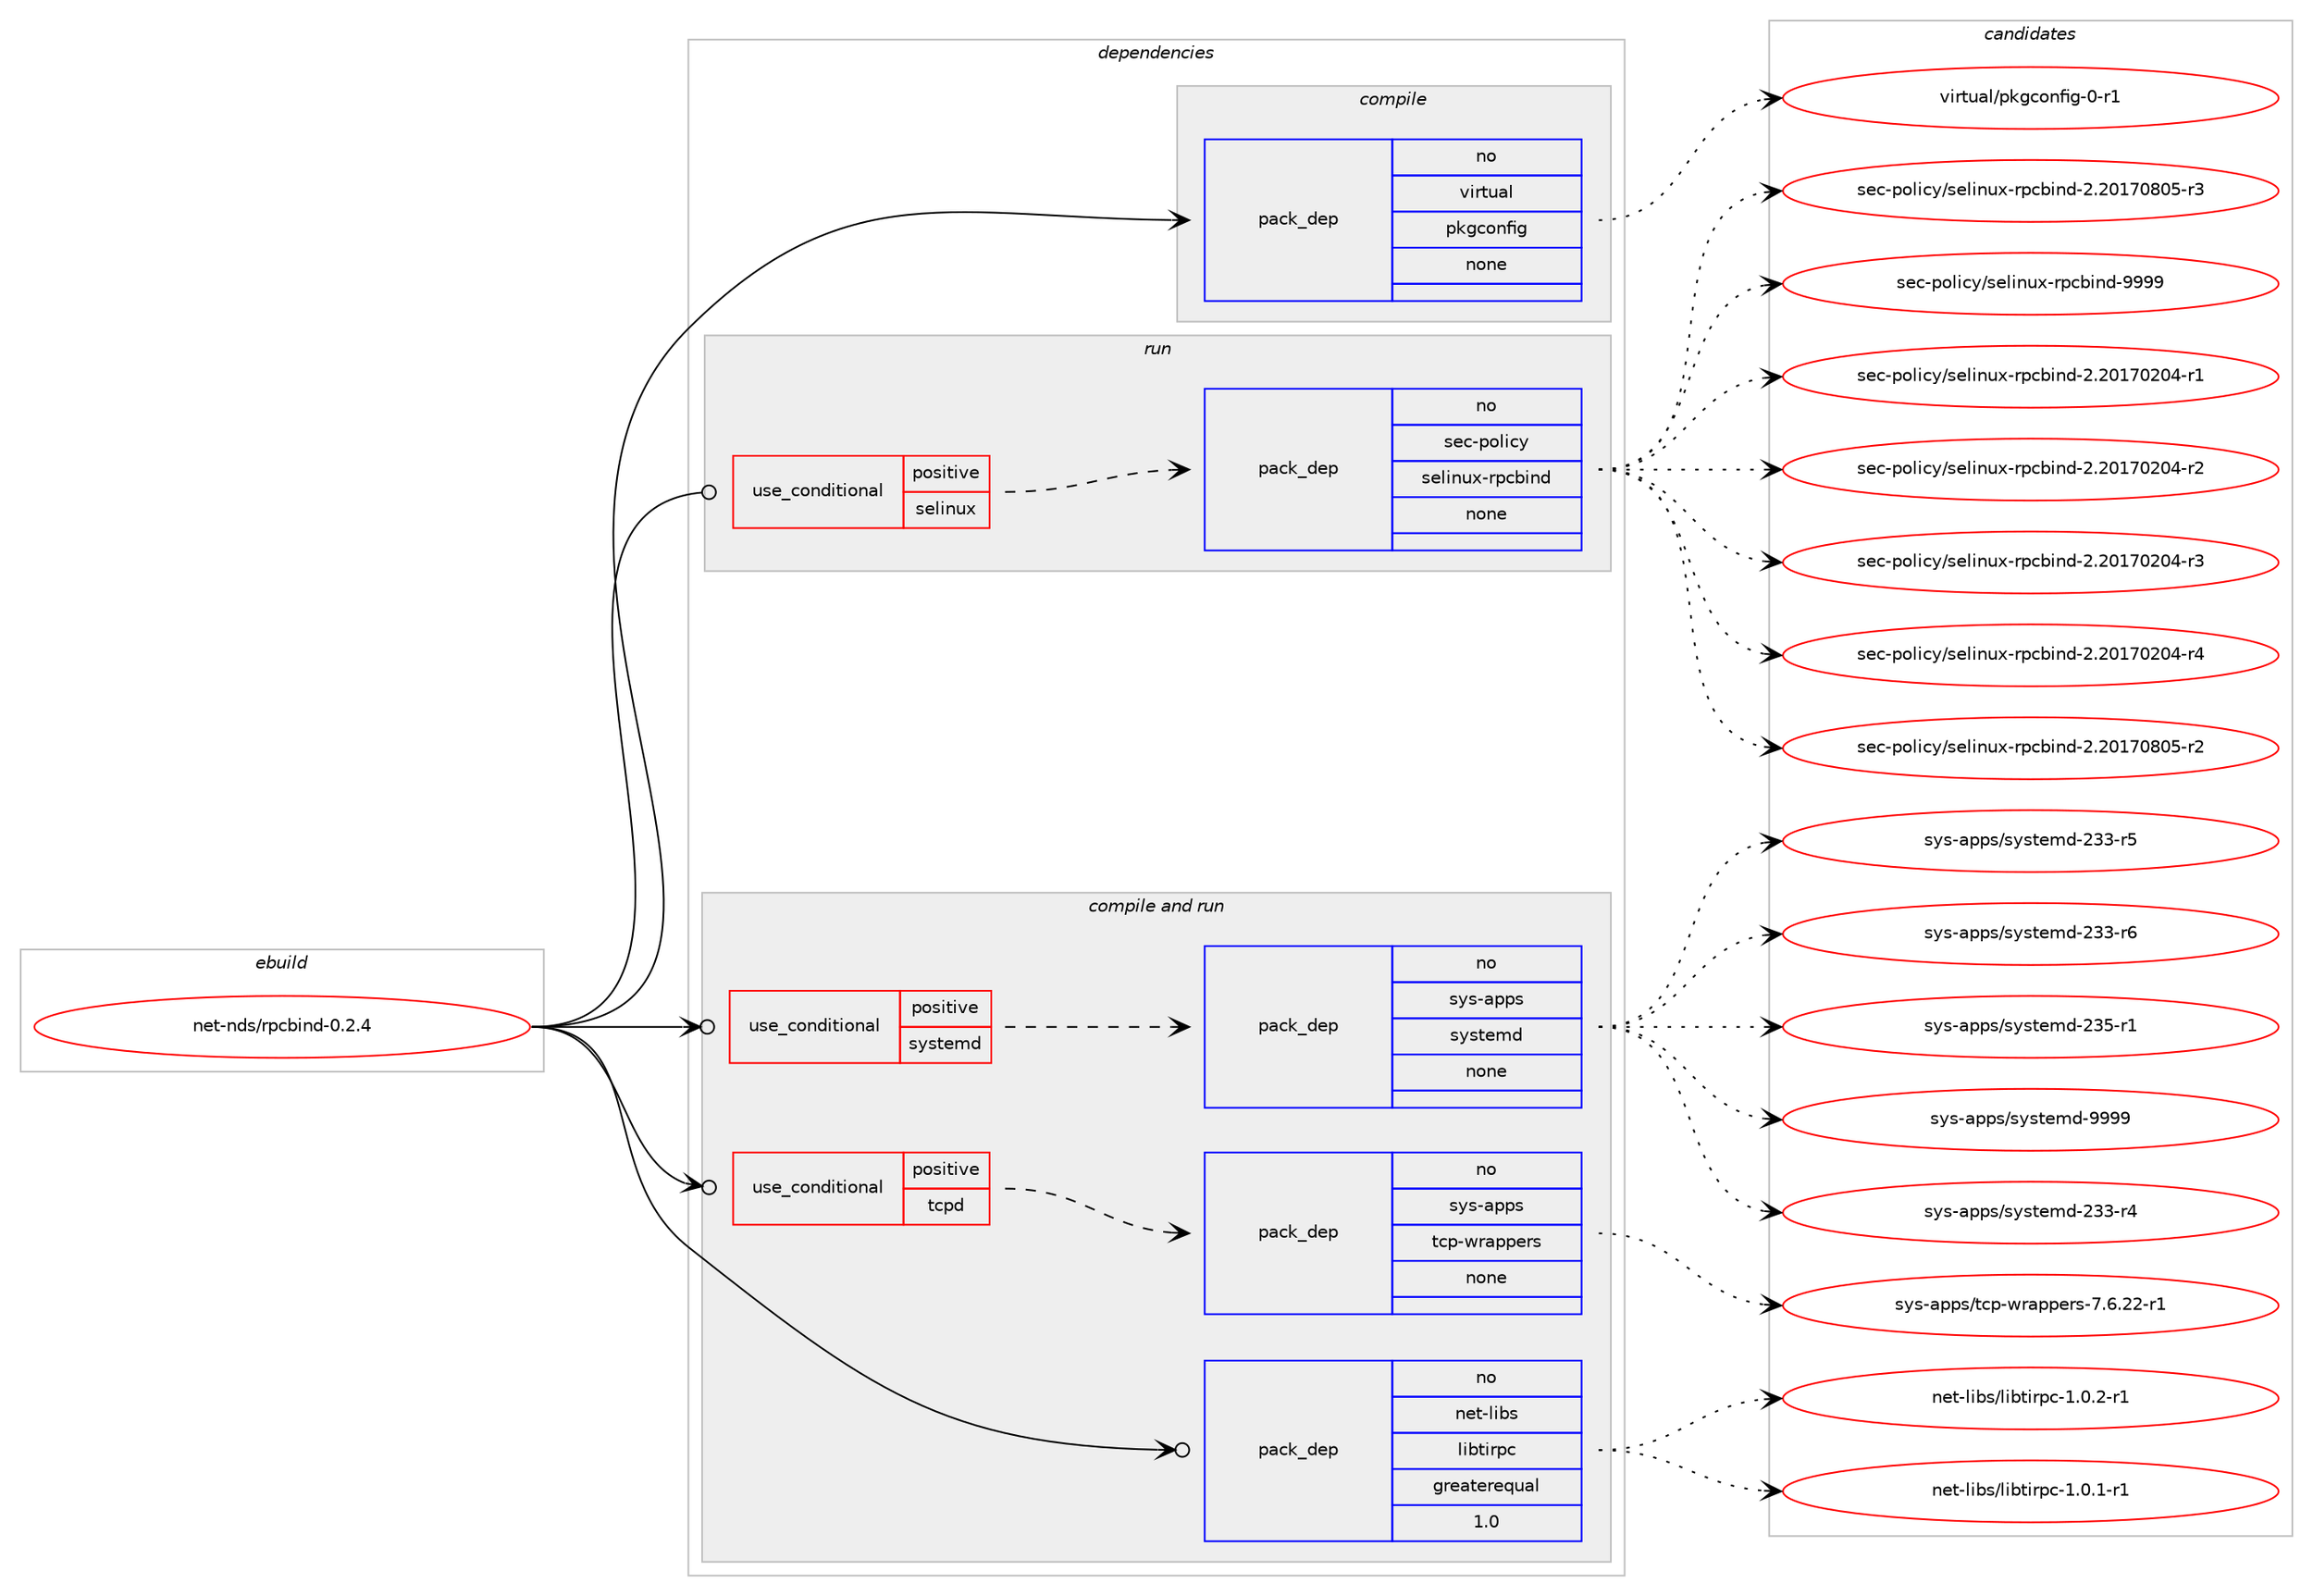 digraph prolog {

# *************
# Graph options
# *************

newrank=true;
concentrate=true;
compound=true;
graph [rankdir=LR,fontname=Helvetica,fontsize=10,ranksep=1.5];#, ranksep=2.5, nodesep=0.2];
edge  [arrowhead=vee];
node  [fontname=Helvetica,fontsize=10];

# **********
# The ebuild
# **********

subgraph cluster_leftcol {
color=gray;
rank=same;
label=<<i>ebuild</i>>;
id [label="net-nds/rpcbind-0.2.4", color=red, width=4, href="../net-nds/rpcbind-0.2.4.svg"];
}

# ****************
# The dependencies
# ****************

subgraph cluster_midcol {
color=gray;
label=<<i>dependencies</i>>;
subgraph cluster_compile {
fillcolor="#eeeeee";
style=filled;
label=<<i>compile</i>>;
subgraph pack318497 {
dependency432998 [label=<<TABLE BORDER="0" CELLBORDER="1" CELLSPACING="0" CELLPADDING="4" WIDTH="220"><TR><TD ROWSPAN="6" CELLPADDING="30">pack_dep</TD></TR><TR><TD WIDTH="110">no</TD></TR><TR><TD>virtual</TD></TR><TR><TD>pkgconfig</TD></TR><TR><TD>none</TD></TR><TR><TD></TD></TR></TABLE>>, shape=none, color=blue];
}
id:e -> dependency432998:w [weight=20,style="solid",arrowhead="vee"];
}
subgraph cluster_compileandrun {
fillcolor="#eeeeee";
style=filled;
label=<<i>compile and run</i>>;
subgraph cond107055 {
dependency432999 [label=<<TABLE BORDER="0" CELLBORDER="1" CELLSPACING="0" CELLPADDING="4"><TR><TD ROWSPAN="3" CELLPADDING="10">use_conditional</TD></TR><TR><TD>positive</TD></TR><TR><TD>systemd</TD></TR></TABLE>>, shape=none, color=red];
subgraph pack318498 {
dependency433000 [label=<<TABLE BORDER="0" CELLBORDER="1" CELLSPACING="0" CELLPADDING="4" WIDTH="220"><TR><TD ROWSPAN="6" CELLPADDING="30">pack_dep</TD></TR><TR><TD WIDTH="110">no</TD></TR><TR><TD>sys-apps</TD></TR><TR><TD>systemd</TD></TR><TR><TD>none</TD></TR><TR><TD></TD></TR></TABLE>>, shape=none, color=blue];
}
dependency432999:e -> dependency433000:w [weight=20,style="dashed",arrowhead="vee"];
}
id:e -> dependency432999:w [weight=20,style="solid",arrowhead="odotvee"];
subgraph cond107056 {
dependency433001 [label=<<TABLE BORDER="0" CELLBORDER="1" CELLSPACING="0" CELLPADDING="4"><TR><TD ROWSPAN="3" CELLPADDING="10">use_conditional</TD></TR><TR><TD>positive</TD></TR><TR><TD>tcpd</TD></TR></TABLE>>, shape=none, color=red];
subgraph pack318499 {
dependency433002 [label=<<TABLE BORDER="0" CELLBORDER="1" CELLSPACING="0" CELLPADDING="4" WIDTH="220"><TR><TD ROWSPAN="6" CELLPADDING="30">pack_dep</TD></TR><TR><TD WIDTH="110">no</TD></TR><TR><TD>sys-apps</TD></TR><TR><TD>tcp-wrappers</TD></TR><TR><TD>none</TD></TR><TR><TD></TD></TR></TABLE>>, shape=none, color=blue];
}
dependency433001:e -> dependency433002:w [weight=20,style="dashed",arrowhead="vee"];
}
id:e -> dependency433001:w [weight=20,style="solid",arrowhead="odotvee"];
subgraph pack318500 {
dependency433003 [label=<<TABLE BORDER="0" CELLBORDER="1" CELLSPACING="0" CELLPADDING="4" WIDTH="220"><TR><TD ROWSPAN="6" CELLPADDING="30">pack_dep</TD></TR><TR><TD WIDTH="110">no</TD></TR><TR><TD>net-libs</TD></TR><TR><TD>libtirpc</TD></TR><TR><TD>greaterequal</TD></TR><TR><TD>1.0</TD></TR></TABLE>>, shape=none, color=blue];
}
id:e -> dependency433003:w [weight=20,style="solid",arrowhead="odotvee"];
}
subgraph cluster_run {
fillcolor="#eeeeee";
style=filled;
label=<<i>run</i>>;
subgraph cond107057 {
dependency433004 [label=<<TABLE BORDER="0" CELLBORDER="1" CELLSPACING="0" CELLPADDING="4"><TR><TD ROWSPAN="3" CELLPADDING="10">use_conditional</TD></TR><TR><TD>positive</TD></TR><TR><TD>selinux</TD></TR></TABLE>>, shape=none, color=red];
subgraph pack318501 {
dependency433005 [label=<<TABLE BORDER="0" CELLBORDER="1" CELLSPACING="0" CELLPADDING="4" WIDTH="220"><TR><TD ROWSPAN="6" CELLPADDING="30">pack_dep</TD></TR><TR><TD WIDTH="110">no</TD></TR><TR><TD>sec-policy</TD></TR><TR><TD>selinux-rpcbind</TD></TR><TR><TD>none</TD></TR><TR><TD></TD></TR></TABLE>>, shape=none, color=blue];
}
dependency433004:e -> dependency433005:w [weight=20,style="dashed",arrowhead="vee"];
}
id:e -> dependency433004:w [weight=20,style="solid",arrowhead="odot"];
}
}

# **************
# The candidates
# **************

subgraph cluster_choices {
rank=same;
color=gray;
label=<<i>candidates</i>>;

subgraph choice318497 {
color=black;
nodesep=1;
choice11810511411611797108471121071039911111010210510345484511449 [label="virtual/pkgconfig-0-r1", color=red, width=4,href="../virtual/pkgconfig-0-r1.svg"];
dependency432998:e -> choice11810511411611797108471121071039911111010210510345484511449:w [style=dotted,weight="100"];
}
subgraph choice318498 {
color=black;
nodesep=1;
choice115121115459711211211547115121115116101109100455051514511452 [label="sys-apps/systemd-233-r4", color=red, width=4,href="../sys-apps/systemd-233-r4.svg"];
choice115121115459711211211547115121115116101109100455051514511453 [label="sys-apps/systemd-233-r5", color=red, width=4,href="../sys-apps/systemd-233-r5.svg"];
choice115121115459711211211547115121115116101109100455051514511454 [label="sys-apps/systemd-233-r6", color=red, width=4,href="../sys-apps/systemd-233-r6.svg"];
choice115121115459711211211547115121115116101109100455051534511449 [label="sys-apps/systemd-235-r1", color=red, width=4,href="../sys-apps/systemd-235-r1.svg"];
choice1151211154597112112115471151211151161011091004557575757 [label="sys-apps/systemd-9999", color=red, width=4,href="../sys-apps/systemd-9999.svg"];
dependency433000:e -> choice115121115459711211211547115121115116101109100455051514511452:w [style=dotted,weight="100"];
dependency433000:e -> choice115121115459711211211547115121115116101109100455051514511453:w [style=dotted,weight="100"];
dependency433000:e -> choice115121115459711211211547115121115116101109100455051514511454:w [style=dotted,weight="100"];
dependency433000:e -> choice115121115459711211211547115121115116101109100455051534511449:w [style=dotted,weight="100"];
dependency433000:e -> choice1151211154597112112115471151211151161011091004557575757:w [style=dotted,weight="100"];
}
subgraph choice318499 {
color=black;
nodesep=1;
choice115121115459711211211547116991124511911497112112101114115455546544650504511449 [label="sys-apps/tcp-wrappers-7.6.22-r1", color=red, width=4,href="../sys-apps/tcp-wrappers-7.6.22-r1.svg"];
dependency433002:e -> choice115121115459711211211547116991124511911497112112101114115455546544650504511449:w [style=dotted,weight="100"];
}
subgraph choice318500 {
color=black;
nodesep=1;
choice11010111645108105981154710810598116105114112994549464846494511449 [label="net-libs/libtirpc-1.0.1-r1", color=red, width=4,href="../net-libs/libtirpc-1.0.1-r1.svg"];
choice11010111645108105981154710810598116105114112994549464846504511449 [label="net-libs/libtirpc-1.0.2-r1", color=red, width=4,href="../net-libs/libtirpc-1.0.2-r1.svg"];
dependency433003:e -> choice11010111645108105981154710810598116105114112994549464846494511449:w [style=dotted,weight="100"];
dependency433003:e -> choice11010111645108105981154710810598116105114112994549464846504511449:w [style=dotted,weight="100"];
}
subgraph choice318501 {
color=black;
nodesep=1;
choice1151019945112111108105991214711510110810511011712045114112999810511010045504650484955485048524511449 [label="sec-policy/selinux-rpcbind-2.20170204-r1", color=red, width=4,href="../sec-policy/selinux-rpcbind-2.20170204-r1.svg"];
choice1151019945112111108105991214711510110810511011712045114112999810511010045504650484955485048524511450 [label="sec-policy/selinux-rpcbind-2.20170204-r2", color=red, width=4,href="../sec-policy/selinux-rpcbind-2.20170204-r2.svg"];
choice1151019945112111108105991214711510110810511011712045114112999810511010045504650484955485048524511451 [label="sec-policy/selinux-rpcbind-2.20170204-r3", color=red, width=4,href="../sec-policy/selinux-rpcbind-2.20170204-r3.svg"];
choice1151019945112111108105991214711510110810511011712045114112999810511010045504650484955485048524511452 [label="sec-policy/selinux-rpcbind-2.20170204-r4", color=red, width=4,href="../sec-policy/selinux-rpcbind-2.20170204-r4.svg"];
choice1151019945112111108105991214711510110810511011712045114112999810511010045504650484955485648534511450 [label="sec-policy/selinux-rpcbind-2.20170805-r2", color=red, width=4,href="../sec-policy/selinux-rpcbind-2.20170805-r2.svg"];
choice1151019945112111108105991214711510110810511011712045114112999810511010045504650484955485648534511451 [label="sec-policy/selinux-rpcbind-2.20170805-r3", color=red, width=4,href="../sec-policy/selinux-rpcbind-2.20170805-r3.svg"];
choice115101994511211110810599121471151011081051101171204511411299981051101004557575757 [label="sec-policy/selinux-rpcbind-9999", color=red, width=4,href="../sec-policy/selinux-rpcbind-9999.svg"];
dependency433005:e -> choice1151019945112111108105991214711510110810511011712045114112999810511010045504650484955485048524511449:w [style=dotted,weight="100"];
dependency433005:e -> choice1151019945112111108105991214711510110810511011712045114112999810511010045504650484955485048524511450:w [style=dotted,weight="100"];
dependency433005:e -> choice1151019945112111108105991214711510110810511011712045114112999810511010045504650484955485048524511451:w [style=dotted,weight="100"];
dependency433005:e -> choice1151019945112111108105991214711510110810511011712045114112999810511010045504650484955485048524511452:w [style=dotted,weight="100"];
dependency433005:e -> choice1151019945112111108105991214711510110810511011712045114112999810511010045504650484955485648534511450:w [style=dotted,weight="100"];
dependency433005:e -> choice1151019945112111108105991214711510110810511011712045114112999810511010045504650484955485648534511451:w [style=dotted,weight="100"];
dependency433005:e -> choice115101994511211110810599121471151011081051101171204511411299981051101004557575757:w [style=dotted,weight="100"];
}
}

}
